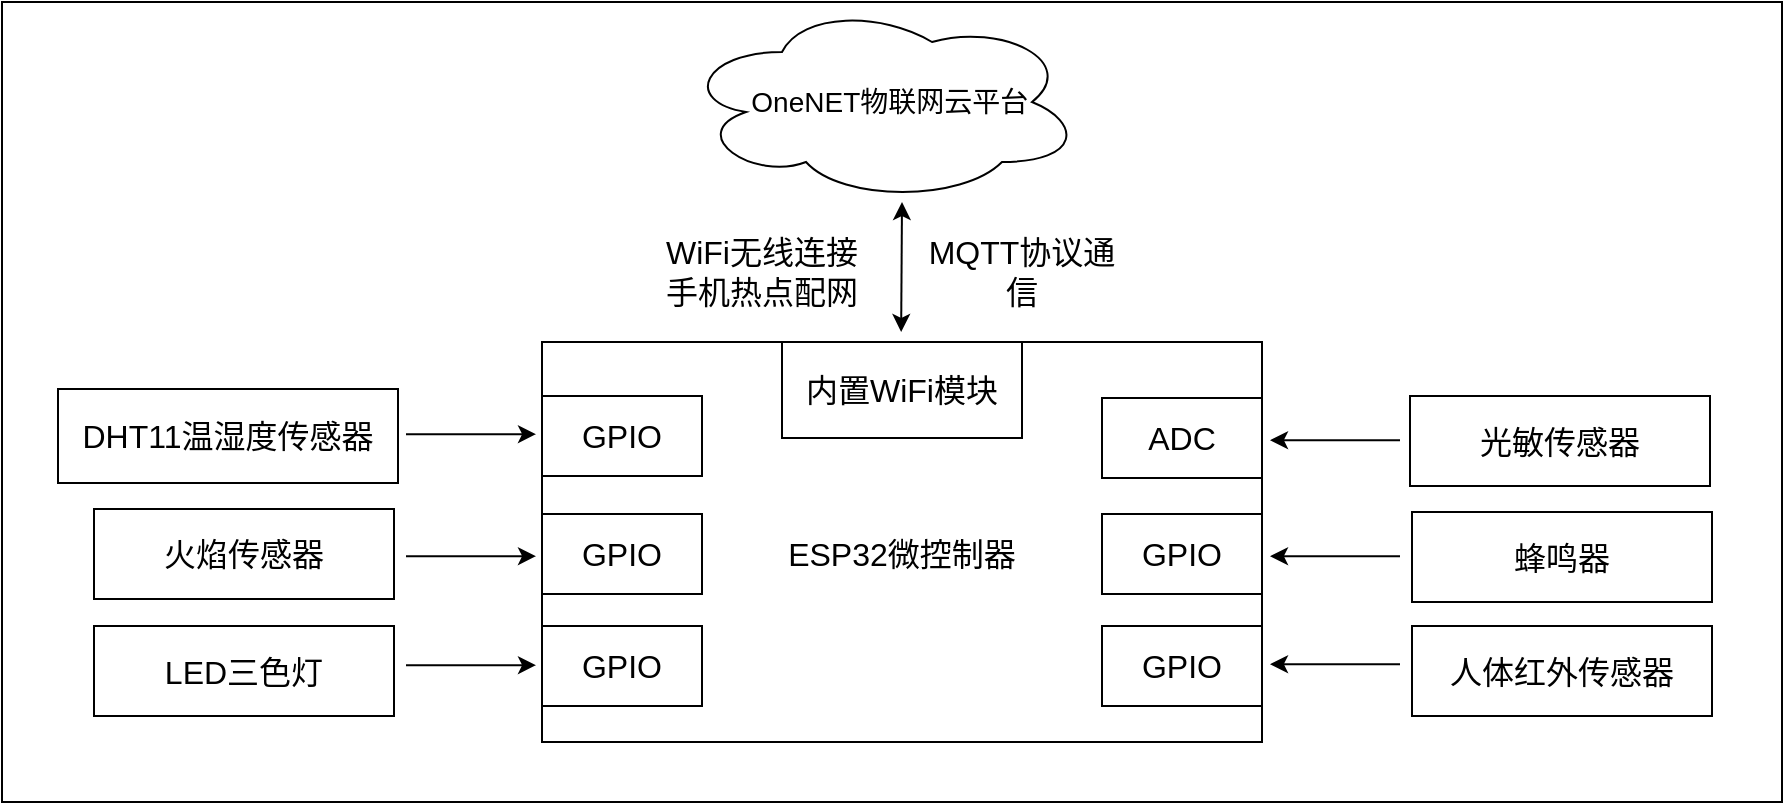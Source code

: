 <mxfile version="26.2.14">
  <diagram name="第 1 页" id="iV5VWPJFMeekbAYbayZg">
    <mxGraphModel dx="2105" dy="688" grid="1" gridSize="10" guides="1" tooltips="1" connect="1" arrows="1" fold="1" page="1" pageScale="1" pageWidth="827" pageHeight="1169" math="0" shadow="0">
      <root>
        <mxCell id="0" />
        <mxCell id="1" parent="0" />
        <mxCell id="Bb-n1Ab2ICE6nqUvMJgO-1" value="" style="rounded=0;whiteSpace=wrap;html=1;" vertex="1" parent="1">
          <mxGeometry x="-70" y="330" width="890" height="400" as="geometry" />
        </mxCell>
        <mxCell id="Bb-n1Ab2ICE6nqUvMJgO-2" value="" style="rounded=0;whiteSpace=wrap;html=1;" vertex="1" parent="1">
          <mxGeometry x="200" y="500" width="360" height="200" as="geometry" />
        </mxCell>
        <mxCell id="Bb-n1Ab2ICE6nqUvMJgO-3" value="&lt;span style=&quot;text-align: start; white-space-collapse: preserve; background-color: rgb(255, 255, 255);&quot;&gt;&lt;font style=&quot;font-size: 16px; color: rgb(0, 0, 0);&quot; face=&quot;Helvetica&quot;&gt;GPIO&lt;/font&gt;&lt;/span&gt;" style="rounded=0;whiteSpace=wrap;html=1;" vertex="1" parent="1">
          <mxGeometry x="200" y="527" width="80" height="40" as="geometry" />
        </mxCell>
        <mxCell id="Bb-n1Ab2ICE6nqUvMJgO-4" value="&lt;div&gt;&lt;br&gt;&lt;/div&gt;&lt;span style=&quot;color: rgb(0, 0, 0); font-family: Helvetica; font-size: 16px; font-style: normal; font-variant-ligatures: normal; font-variant-caps: normal; font-weight: 400; letter-spacing: normal; orphans: 2; text-align: start; text-indent: 0px; text-transform: none; widows: 2; word-spacing: 0px; -webkit-text-stroke-width: 0px; white-space: pre-wrap; background-color: rgb(255, 255, 255); text-decoration-thickness: initial; text-decoration-style: initial; text-decoration-color: initial; float: none; display: inline !important;&quot;&gt;GPIO&lt;/span&gt;&lt;div&gt;&lt;br&gt;&lt;/div&gt;" style="rounded=0;whiteSpace=wrap;html=1;" vertex="1" parent="1">
          <mxGeometry x="200" y="586" width="80" height="40" as="geometry" />
        </mxCell>
        <mxCell id="Bb-n1Ab2ICE6nqUvMJgO-5" value="&lt;span style=&quot;font-size: 16px; text-align: start; white-space-collapse: preserve; background-color: rgb(255, 255, 255);&quot;&gt;GPIO&lt;/span&gt;" style="rounded=0;whiteSpace=wrap;html=1;" vertex="1" parent="1">
          <mxGeometry x="200" y="642" width="80" height="40" as="geometry" />
        </mxCell>
        <mxCell id="Bb-n1Ab2ICE6nqUvMJgO-6" value="&lt;span style=&quot;text-align: start; white-space-collapse: preserve; background-color: rgb(255, 255, 255);&quot;&gt;&lt;font face=&quot;Helvetica&quot; style=&quot;font-size: 16px; color: rgb(0, 0, 0);&quot;&gt;ADC&lt;/font&gt;&lt;/span&gt;" style="rounded=0;whiteSpace=wrap;html=1;" vertex="1" parent="1">
          <mxGeometry x="480" y="528" width="80" height="40" as="geometry" />
        </mxCell>
        <mxCell id="Bb-n1Ab2ICE6nqUvMJgO-7" value="&lt;span style=&quot;font-size: 16px; text-align: start; white-space-collapse: preserve; background-color: rgb(255, 255, 255);&quot;&gt;GPIO&lt;/span&gt;" style="rounded=0;whiteSpace=wrap;html=1;" vertex="1" parent="1">
          <mxGeometry x="480" y="586" width="80" height="40" as="geometry" />
        </mxCell>
        <mxCell id="Bb-n1Ab2ICE6nqUvMJgO-8" value="&lt;span style=&quot;font-size: 16px; text-align: start; white-space-collapse: preserve; background-color: rgb(255, 255, 255);&quot;&gt;GPIO&lt;/span&gt;" style="rounded=0;whiteSpace=wrap;html=1;" vertex="1" parent="1">
          <mxGeometry x="480" y="642" width="80" height="40" as="geometry" />
        </mxCell>
        <mxCell id="Bb-n1Ab2ICE6nqUvMJgO-9" value="&lt;font style=&quot;font-size: 16px;&quot;&gt;&lt;font face=&quot;Helvetica&quot;&gt;DHT11&lt;/font&gt;&lt;font style=&quot;&quot;&gt;温湿度传感器&lt;/font&gt;&lt;/font&gt;" style="rounded=0;whiteSpace=wrap;html=1;" vertex="1" parent="1">
          <mxGeometry x="-42" y="523.5" width="170" height="47" as="geometry" />
        </mxCell>
        <mxCell id="Bb-n1Ab2ICE6nqUvMJgO-11" value="&lt;span style=&quot;font-size: 16px;&quot;&gt;&lt;font face=&quot;Helvetica&quot;&gt;火焰传感器&lt;/font&gt;&lt;/span&gt;" style="rounded=0;whiteSpace=wrap;html=1;" vertex="1" parent="1">
          <mxGeometry x="-24" y="583.5" width="150" height="45" as="geometry" />
        </mxCell>
        <mxCell id="Bb-n1Ab2ICE6nqUvMJgO-12" value="&lt;font face=&quot;Helvetica&quot; style=&quot;font-size: 16px;&quot;&gt;LED三色灯&lt;/font&gt;" style="rounded=0;whiteSpace=wrap;html=1;" vertex="1" parent="1">
          <mxGeometry x="-24" y="642" width="150" height="45" as="geometry" />
        </mxCell>
        <mxCell id="Bb-n1Ab2ICE6nqUvMJgO-13" value="&lt;span style=&quot;font-size: 16px;&quot;&gt;&lt;font face=&quot;Helvetica&quot;&gt;光敏传感器&lt;/font&gt;&lt;/span&gt;" style="rounded=0;whiteSpace=wrap;html=1;" vertex="1" parent="1">
          <mxGeometry x="634" y="527" width="150" height="45" as="geometry" />
        </mxCell>
        <mxCell id="Bb-n1Ab2ICE6nqUvMJgO-14" value="&lt;span style=&quot;font-size: 16px;&quot;&gt;&lt;font face=&quot;Helvetica&quot;&gt;蜂鸣器&lt;/font&gt;&lt;/span&gt;" style="rounded=0;whiteSpace=wrap;html=1;" vertex="1" parent="1">
          <mxGeometry x="635" y="585" width="150" height="45" as="geometry" />
        </mxCell>
        <mxCell id="Bb-n1Ab2ICE6nqUvMJgO-15" value="&lt;span style=&quot;font-size: 16px;&quot;&gt;&lt;font face=&quot;Helvetica&quot;&gt;人体红外传感器&lt;/font&gt;&lt;/span&gt;" style="rounded=0;whiteSpace=wrap;html=1;" vertex="1" parent="1">
          <mxGeometry x="635" y="642" width="150" height="45" as="geometry" />
        </mxCell>
        <mxCell id="Bb-n1Ab2ICE6nqUvMJgO-18" value="&lt;font style=&quot;font-size: 16px;&quot;&gt;内置WiFi模块&lt;/font&gt;" style="rounded=0;whiteSpace=wrap;html=1;" vertex="1" parent="1">
          <mxGeometry x="320" y="500" width="120" height="48" as="geometry" />
        </mxCell>
        <mxCell id="Bb-n1Ab2ICE6nqUvMJgO-19" value="&lt;span style=&quot;font-size: 16px;&quot;&gt;ESP32微控制器&lt;/span&gt;" style="text;html=1;align=center;verticalAlign=middle;whiteSpace=wrap;rounded=0;" vertex="1" parent="1">
          <mxGeometry x="320" y="591" width="120" height="30" as="geometry" />
        </mxCell>
        <mxCell id="Bb-n1Ab2ICE6nqUvMJgO-21" value="" style="endArrow=classic;html=1;rounded=0;" edge="1" parent="1">
          <mxGeometry width="50" height="50" relative="1" as="geometry">
            <mxPoint x="132" y="546.08" as="sourcePoint" />
            <mxPoint x="197" y="546.08" as="targetPoint" />
          </mxGeometry>
        </mxCell>
        <mxCell id="Bb-n1Ab2ICE6nqUvMJgO-22" value="" style="endArrow=classic;html=1;rounded=0;" edge="1" parent="1">
          <mxGeometry width="50" height="50" relative="1" as="geometry">
            <mxPoint x="629" y="661.08" as="sourcePoint" />
            <mxPoint x="564" y="661.08" as="targetPoint" />
          </mxGeometry>
        </mxCell>
        <mxCell id="Bb-n1Ab2ICE6nqUvMJgO-23" value="" style="endArrow=classic;html=1;rounded=0;" edge="1" parent="1">
          <mxGeometry width="50" height="50" relative="1" as="geometry">
            <mxPoint x="629" y="549.08" as="sourcePoint" />
            <mxPoint x="564" y="549.08" as="targetPoint" />
          </mxGeometry>
        </mxCell>
        <mxCell id="Bb-n1Ab2ICE6nqUvMJgO-24" value="" style="endArrow=classic;html=1;rounded=0;" edge="1" parent="1">
          <mxGeometry width="50" height="50" relative="1" as="geometry">
            <mxPoint x="132" y="661.58" as="sourcePoint" />
            <mxPoint x="197" y="661.58" as="targetPoint" />
          </mxGeometry>
        </mxCell>
        <mxCell id="Bb-n1Ab2ICE6nqUvMJgO-25" value="" style="endArrow=classic;html=1;rounded=0;" edge="1" parent="1">
          <mxGeometry width="50" height="50" relative="1" as="geometry">
            <mxPoint x="132" y="607.08" as="sourcePoint" />
            <mxPoint x="197" y="607.08" as="targetPoint" />
          </mxGeometry>
        </mxCell>
        <mxCell id="Bb-n1Ab2ICE6nqUvMJgO-26" value="" style="endArrow=classic;html=1;rounded=0;" edge="1" parent="1">
          <mxGeometry width="50" height="50" relative="1" as="geometry">
            <mxPoint x="629" y="607.08" as="sourcePoint" />
            <mxPoint x="564" y="607.08" as="targetPoint" />
          </mxGeometry>
        </mxCell>
        <mxCell id="Bb-n1Ab2ICE6nqUvMJgO-28" value="" style="endArrow=classic;startArrow=classic;html=1;rounded=0;" edge="1" parent="1">
          <mxGeometry width="50" height="50" relative="1" as="geometry">
            <mxPoint x="379.58" y="495" as="sourcePoint" />
            <mxPoint x="380" y="430" as="targetPoint" />
          </mxGeometry>
        </mxCell>
        <mxCell id="Bb-n1Ab2ICE6nqUvMJgO-29" value="&lt;font style=&quot;font-size: 16px;&quot;&gt;WiFi无线连接手机热点配网&lt;/font&gt;" style="text;html=1;align=center;verticalAlign=middle;whiteSpace=wrap;rounded=0;" vertex="1" parent="1">
          <mxGeometry x="260" y="450" width="100" height="30" as="geometry" />
        </mxCell>
        <mxCell id="Bb-n1Ab2ICE6nqUvMJgO-30" value="&lt;font style=&quot;font-size: 16px;&quot;&gt;MQTT协议通信&lt;/font&gt;" style="text;html=1;align=center;verticalAlign=middle;whiteSpace=wrap;rounded=0;" vertex="1" parent="1">
          <mxGeometry x="390" y="450" width="100" height="30" as="geometry" />
        </mxCell>
        <mxCell id="Bb-n1Ab2ICE6nqUvMJgO-32" value="&lt;font style=&quot;font-size: 14px;&quot;&gt;&amp;nbsp; OneNET物联网云平台&lt;/font&gt;" style="ellipse;shape=cloud;whiteSpace=wrap;html=1;" vertex="1" parent="1">
          <mxGeometry x="270" y="330" width="200" height="100" as="geometry" />
        </mxCell>
      </root>
    </mxGraphModel>
  </diagram>
</mxfile>
